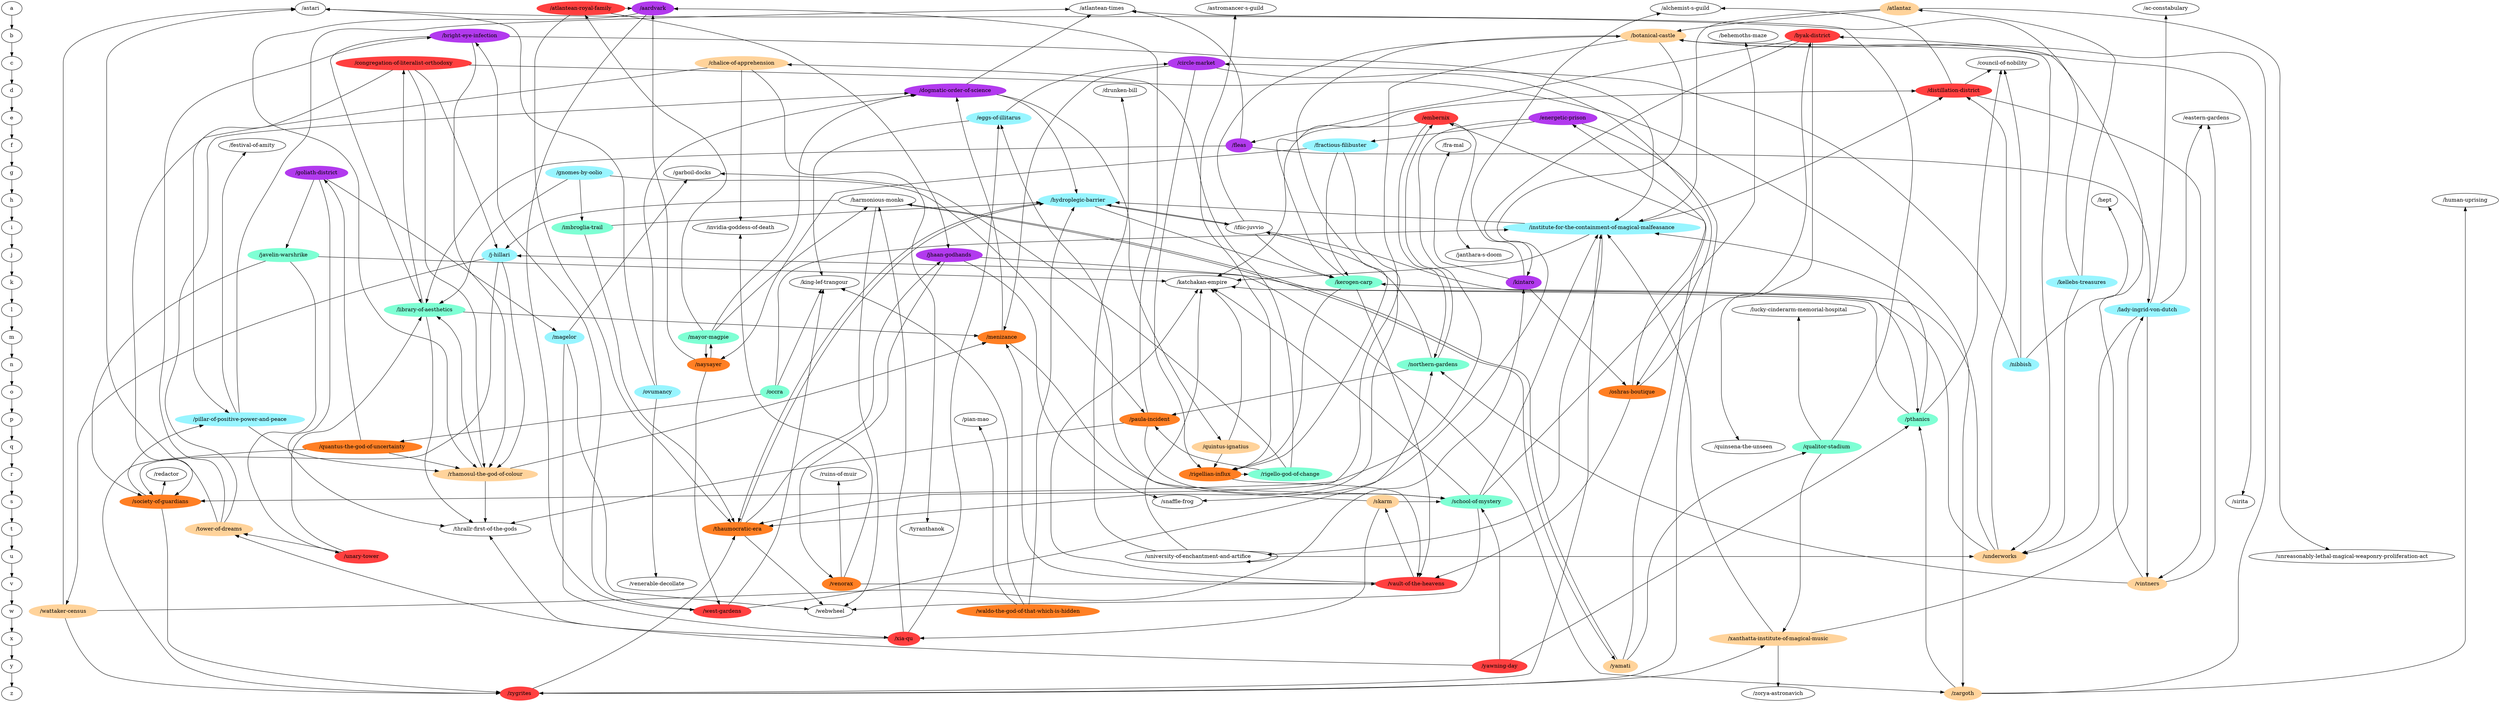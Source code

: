 digraph G {
a->b->c->d->e->f->g->h->i->j->k->l->m->n->o->p->q->r->s->t->u->v->w->x->y->z;
{ rank=same;
a;
"/atlantean-times";
"/atlantaz" [color=burlywood1,style=filled];
"/ac-constabulary";
"/astari";
"/astromancer-s-guild";
"/atlantean-royal-family" [color=brown1,style=filled];
"/alchemist-s-guild";
"/aardvark" [color=darkorchid2,style=filled];
}
{ rank=same;
b;
"/botanical-castle" [color=burlywood1,style=filled];
"/bright-eye-infection" [color=darkorchid2,style=filled];
"/behemoths-maze";
"/byak-district" [color=brown1,style=filled];
}
{ rank=same;
c;
"/chalice-of-apprehension" [color=burlywood1,style=filled];
"/council-of-nobility";
"/congregation-of-literalist-orthodoxy" [color=brown1,style=filled];
"/circle-market" [color=darkorchid2,style=filled];
}
{ rank=same;
d;
"/distillation-district" [color=brown1,style=filled];
"/drunken-bill";
"/dogmatic-order-of-science" [color=darkorchid2,style=filled];
}
{ rank=same;
e;
"/energetic-prison" [color=darkorchid2,style=filled];
"/eggs-of-illitarus" [color=cadetblue1,style=filled];
"/eastern-gardens";
"/embernix" [color=brown1,style=filled];
}
{ rank=same;
f;
"/fra-mal";
"/fleas" [color=darkorchid2,style=filled];
"/fractious-filibuster" [color=cadetblue1,style=filled];
"/festival-of-amity";
}
{ rank=same;
g;
"/goliath-district" [color=darkorchid2,style=filled];
"/garboil-docks";
"/gnomes-by-oolio" [color=cadetblue1,style=filled];
}
{ rank=same;
h;
"/harmonious-monks";
"/hept";
"/human-uprising";
"/hydroplegic-barrier" [color=cadetblue1,style=filled];
}
{ rank=same;
i;
"/institute-for-the-containment-of-magical-malfeasance" [color=cadetblue1,style=filled];
"/imbroglia-trail" [color=aquamarine,style=filled];
"/ifiic-juvvio";
"/invidia-goddess-of-death";
}
{ rank=same;
j;
"/j-hillari" [color=cadetblue1,style=filled];
"/javelin-warshrike" [color=aquamarine,style=filled];
"/janthara-s-doom";
"/jhaan-godhands" [color=darkorchid2,style=filled];
}
{ rank=same;
k;
"/kerogen-carp" [color=aquamarine,style=filled];
"/kintaro" [color=darkorchid2,style=filled];
"/king-lef-trangour";
"/kellebs-treasures" [color=cadetblue1,style=filled];
"/katchakan-empire";
}
{ rank=same;
l;
"/lady-ingrid-von-dutch" [color=cadetblue1,style=filled];
"/lucky-cinderarm-memorial-hospital";
"/library-of-aesthetics" [color=aquamarine,style=filled];
}
{ rank=same;
m;
"/mayor-magpie" [color=aquamarine,style=filled];
"/menizance" [color=chocolate1,style=filled];
"/magelor" [color=cadetblue1,style=filled];
}
{ rank=same;
n;
"/nibbish" [color=cadetblue1,style=filled];
"/naysayer" [color=chocolate1,style=filled];
"/northern-gardens" [color=aquamarine,style=filled];
}
{ rank=same;
o;
"/occra" [color=aquamarine,style=filled];
"/ovumancy" [color=cadetblue1,style=filled];
"/oshras-boutique" [color=chocolate1,style=filled];
}
{ rank=same;
p;
"/pian-mao";
"/paula-incident" [color=chocolate1,style=filled];
"/pillar-of-positive-power-and-peace" [color=cadetblue1,style=filled];
"/pthanics" [color=aquamarine,style=filled];
}
{ rank=same;
q;
"/quinsena-the-unseen";
"/quantus-the-god-of-uncertainty" [color=chocolate1,style=filled];
"/quintus-ignatius" [color=burlywood1,style=filled];
"/qualitor-stadium" [color=aquamarine,style=filled];
}
{ rank=same;
r;
"/redactor";
"/rhamosul-the-god-of-colour" [color=burlywood1,style=filled];
"/rigello-god-of-change" [color=aquamarine,style=filled];
"/rigellian-influx" [color=chocolate1,style=filled];
"/ruins-of-muir";
}
{ rank=same;
s;
"/sirita";
"/snaffle-frog";
"/skarm" [color=burlywood1,style=filled];
"/school-of-mystery" [color=aquamarine,style=filled];
"/society-of-guardians" [color=chocolate1,style=filled];
}
{ rank=same;
t;
"/tyranthanok";
"/thrallr-first-of-the-gods";
"/thaumocratic-era" [color=chocolate1,style=filled];
"/tower-of-dreams" [color=burlywood1,style=filled];
}
{ rank=same;
u;
"/underworks" [color=burlywood1,style=filled];
"/unary-tower" [color=brown1,style=filled];
"/unreasonably-lethal-magical-weaponry-proliferation-act";
"/university-of-enchantment-and-artifice";
}
{ rank=same;
v;
"/venerable-decollate";
"/venorax" [color=chocolate1,style=filled];
"/vault-of-the-heavens" [color=brown1,style=filled];
"/vintners" [color=burlywood1,style=filled];
}
{ rank=same;
w;
"/waldo-the-god-of-that-which-is-hidden" [color=chocolate1,style=filled];
"/wattaker-census" [color=burlywood1,style=filled];
"/west-gardens" [color=brown1,style=filled];
"/webwheel";
}
{ rank=same;
x;
"/xanthatta-institute-of-magical-music" [color=burlywood1,style=filled];
"/xia-qu" [color=brown1,style=filled];
}
{ rank=same;
y;
"/yamati" [color=burlywood1,style=filled];
"/yawning-day" [color=brown1,style=filled];
}
{ rank=same;
z;
"/zorya-astronavich";
"/zargoth" [color=burlywood1,style=filled];
"/zygrites" [color=brown1,style=filled];
}
"/botanical-castle" -> "/sirita";
"/botanical-castle" -> "/underworks";
"/botanical-castle" -> "/snaffle-frog";
"/botanical-castle" -> "/thaumocratic-era";
"/botanical-castle" -> "/rigellian-influx";
"/occra" -> "/institute-for-the-containment-of-magical-malfeasance";
"/occra" -> "/king-lef-trangour";
"/occra" -> "/quantus-the-god-of-uncertainty";
"/underworks" -> "/j-hillari";
"/underworks" -> "/kerogen-carp";
"/underworks" -> "/distillation-district";
"/institute-for-the-containment-of-magical-malfeasance" -> "/distillation-district";
"/institute-for-the-containment-of-magical-malfeasance" -> "/hydroplegic-barrier";
"/institute-for-the-containment-of-magical-malfeasance" -> "/university-of-enchantment-and-artifice";
"/institute-for-the-containment-of-magical-malfeasance" -> "/katchakan-empire";
"/j-hillari" -> "/rhamosul-the-god-of-colour";
"/j-hillari" -> "/wattaker-census";
"/j-hillari" -> "/society-of-guardians";
"/waldo-the-god-of-that-which-is-hidden" -> "/pian-mao";
"/waldo-the-god-of-that-which-is-hidden" -> "/king-lef-trangour";
"/waldo-the-god-of-that-which-is-hidden" -> "/hydroplegic-barrier";
"/chalice-of-apprehension" -> "/tyranthanok";
"/chalice-of-apprehension" -> "/society-of-guardians";
"/chalice-of-apprehension" -> "/invidia-goddess-of-death";
"/harmonious-monks" -> "/j-hillari";
"/harmonious-monks" -> "/yamati";
"/harmonious-monks" -> "/webwheel";
"/unary-tower" -> "/tower-of-dreams";
"/unary-tower" -> "/library-of-aesthetics";
"/nibbish" -> "/hept";
"/nibbish" -> "/council-of-nobility";
"/nibbish" -> "/circle-market";
"/kerogen-carp" -> "/distillation-district";
"/kerogen-carp" -> "/vault-of-the-heavens";
"/kerogen-carp" -> "/rigellian-influx";
"/goliath-district" -> "/thrallr-first-of-the-gods";
"/goliath-district" -> "/javelin-warshrike";
"/goliath-district" -> "/magelor";
"/skarm" -> "/school-of-mystery";
"/skarm" -> "/eggs-of-illitarus";
"/skarm" -> "/xia-qu";
"/zargoth" -> "/botanical-castle";
"/zargoth" -> "/human-uprising";
"/zargoth" -> "/pthanics";
"/kintaro" -> "/fra-mal";
"/kintaro" -> "/oshras-boutique";
"/kintaro" -> "/alchemist-s-guild";
"/energetic-prison" -> "/society-of-guardians";
"/energetic-prison" -> "/zygrites";
"/energetic-prison" -> "/fractious-filibuster";
"/javelin-warshrike" -> "/unary-tower";
"/javelin-warshrike" -> "/society-of-guardians";
"/javelin-warshrike" -> "/katchakan-empire";
"/school-of-mystery" -> "/institute-for-the-containment-of-magical-malfeasance";
"/school-of-mystery" -> "/behemoths-maze";
"/school-of-mystery" -> "/webwheel";
"/school-of-mystery" -> "/katchakan-empire";
"/imbroglia-trail" -> "/thaumocratic-era";
"/imbroglia-trail" -> "/hydroplegic-barrier";
"/rhamosul-the-god-of-colour" -> "/thrallr-first-of-the-gods";
"/rhamosul-the-god-of-colour" -> "/library-of-aesthetics";
"/rhamosul-the-god-of-colour" -> "/menizance";
"/ovumancy" -> "/venerable-decollate";
"/ovumancy" -> "/astari";
"/ovumancy" -> "/dogmatic-order-of-science";
"/eggs-of-illitarus" -> "/king-lef-trangour";
"/eggs-of-illitarus" -> "/circle-market";
"/quantus-the-god-of-uncertainty" -> "/goliath-district";
"/quantus-the-god-of-uncertainty" -> "/rhamosul-the-god-of-colour";
"/quantus-the-god-of-uncertainty" -> "/zygrites";
"/venorax" -> "/vault-of-the-heavens";
"/venorax" -> "/ruins-of-muir";
"/venorax" -> "/invidia-goddess-of-death";
"/distillation-district" -> "/vintners";
"/distillation-district" -> "/council-of-nobility";
"/distillation-district" -> "/alchemist-s-guild";
"/wattaker-census" -> "/kintaro";
"/wattaker-census" -> "/astari";
"/wattaker-census" -> "/zygrites";
"/kellebs-treasures" -> "/underworks";
"/kellebs-treasures" -> "/atlantaz";
"/kellebs-treasures" -> "/astari";
"/paula-incident" -> "/thrallr-first-of-the-gods";
"/paula-incident" -> "/school-of-mystery";
"/paula-incident" -> "/aardvark";
"/naysayer" -> "/west-gardens";
"/naysayer" -> "/mayor-magpie";
"/naysayer" -> "/aardvark";
"/lady-ingrid-von-dutch" -> "/underworks";
"/lady-ingrid-von-dutch" -> "/vintners";
"/lady-ingrid-von-dutch" -> "/ac-constabulary";
"/lady-ingrid-von-dutch" -> "/eastern-gardens";
"/ifiic-juvvio" -> "/botanical-castle";
"/ifiic-juvvio" -> "/kerogen-carp";
"/ifiic-juvvio" -> "/pthanics";
"/ifiic-juvvio" -> "/hydroplegic-barrier";
"/northern-gardens" -> "/paula-incident";
"/northern-gardens" -> "/ifiic-juvvio";
"/northern-gardens" -> "/embernix";
"/quintus-ignatius" -> "/rigellian-influx";
"/quintus-ignatius" -> "/katchakan-empire";
"/bright-eye-infection" -> "/institute-for-the-containment-of-magical-malfeasance";
"/bright-eye-infection" -> "/rhamosul-the-god-of-colour";
"/bright-eye-infection" -> "/library-of-aesthetics";
"/society-of-guardians" -> "/redactor";
"/society-of-guardians" -> "/pillar-of-positive-power-and-peace";
"/society-of-guardians" -> "/zygrites";
"/byak-district" -> "/kintaro";
"/byak-district" -> "/quinsena-the-unseen";
"/byak-district" -> "/fleas";
"/xanthatta-institute-of-magical-music" -> "/institute-for-the-containment-of-magical-malfeasance";
"/xanthatta-institute-of-magical-music" -> "/zorya-astronavich";
"/xanthatta-institute-of-magical-music" -> "/lady-ingrid-von-dutch";
"/vault-of-the-heavens" -> "/skarm";
"/vault-of-the-heavens" -> "/menizance";
"/vault-of-the-heavens" -> "/katchakan-empire";
"/jhaan-godhands" -> "/snaffle-frog";
"/jhaan-godhands" -> "/zargoth";
"/jhaan-godhands" -> "/venorax";
"/atlantaz" -> "/botanical-castle";
"/atlantaz" -> "/institute-for-the-containment-of-magical-malfeasance";
"/atlantaz" -> "/unreasonably-lethal-magical-weaponry-proliferation-act";
"/west-gardens" -> "/king-lef-trangour";
"/west-gardens" -> "/northern-gardens";
"/west-gardens" -> "/bright-eye-infection";
"/vintners" -> "/northern-gardens";
"/vintners" -> "/byak-district";
"/vintners" -> "/eastern-gardens";
"/xia-qu" -> "/thrallr-first-of-the-gods";
"/xia-qu" -> "/harmonious-monks";
"/xia-qu" -> "/eggs-of-illitarus";
"/thaumocratic-era" -> "/jhaan-godhands";
"/thaumocratic-era" -> "/hydroplegic-barrier";
"/thaumocratic-era" -> "/webwheel";
"/pillar-of-positive-power-and-peace" -> "/atlantean-times";
"/pillar-of-positive-power-and-peace" -> "/rhamosul-the-god-of-colour";
"/pillar-of-positive-power-and-peace" -> "/festival-of-amity";
"/mayor-magpie" -> "/harmonious-monks";
"/mayor-magpie" -> "/naysayer";
"/mayor-magpie" -> "/atlantean-royal-family";
"/mayor-magpie" -> "/dogmatic-order-of-science";
"/yamati" -> "/harmonious-monks";
"/yamati" -> "/embernix";
"/yamati" -> "/qualitor-stadium";
"/yawning-day" -> "/school-of-mystery";
"/yawning-day" -> "/tower-of-dreams";
"/yawning-day" -> "/pthanics";
"/tower-of-dreams" -> "/bright-eye-infection";
"/tower-of-dreams" -> "/astari";
"/tower-of-dreams" -> "/dogmatic-order-of-science";
"/zygrites" -> "/institute-for-the-containment-of-magical-malfeasance";
"/zygrites" -> "/xanthatta-institute-of-magical-music";
"/zygrites" -> "/thaumocratic-era";
"/atlantean-royal-family" -> "/jhaan-godhands";
"/atlantean-royal-family" -> "/thaumocratic-era";
"/atlantean-royal-family" -> "/aardvark";
"/oshras-boutique" -> "/energetic-prison";
"/oshras-boutique" -> "/byak-district";
"/oshras-boutique" -> "/vault-of-the-heavens";
"/fleas" -> "/atlantean-times";
"/fleas" -> "/lady-ingrid-von-dutch";
"/fleas" -> "/library-of-aesthetics";
"/rigello-god-of-change" -> "/chalice-of-apprehension";
"/rigello-god-of-change" -> "/paula-incident";
"/rigello-god-of-change" -> "/garboil-docks";
"/pthanics" -> "/institute-for-the-containment-of-magical-malfeasance";
"/pthanics" -> "/council-of-nobility";
"/pthanics" -> "/katchakan-empire";
"/embernix" -> "/janthara-s-doom";
"/embernix" -> "/northern-gardens";
"/embernix" -> "/katchakan-empire";
"/dogmatic-order-of-science" -> "/atlantean-times";
"/dogmatic-order-of-science" -> "/quintus-ignatius";
"/dogmatic-order-of-science" -> "/hydroplegic-barrier";
"/congregation-of-literalist-orthodoxy" -> "/j-hillari";
"/congregation-of-literalist-orthodoxy" -> "/zargoth";
"/congregation-of-literalist-orthodoxy" -> "/rhamosul-the-god-of-colour";
"/congregation-of-literalist-orthodoxy" -> "/pillar-of-positive-power-and-peace";
"/rigellian-influx" -> "/vault-of-the-heavens";
"/rigellian-influx" -> "/astromancer-s-guild";
"/rigellian-influx" -> "/rigello-god-of-change";
"/fractious-filibuster" -> "/kerogen-carp";
"/fractious-filibuster" -> "/naysayer";
"/fractious-filibuster" -> "/thaumocratic-era";
"/hydroplegic-barrier" -> "/kerogen-carp";
"/hydroplegic-barrier" -> "/ifiic-juvvio";
"/hydroplegic-barrier" -> "/thaumocratic-era";
"/gnomes-by-oolio" -> "/imbroglia-trail";
"/gnomes-by-oolio" -> "/paula-incident";
"/gnomes-by-oolio" -> "/library-of-aesthetics";
"/library-of-aesthetics" -> "/thrallr-first-of-the-gods";
"/library-of-aesthetics" -> "/congregation-of-literalist-orthodoxy";
"/library-of-aesthetics" -> "/menizance";
"/circle-market" -> "/oshras-boutique";
"/circle-market" -> "/rigellian-influx";
"/circle-market" -> "/menizance";
"/menizance" -> "/school-of-mystery";
"/menizance" -> "/dogmatic-order-of-science";
"/qualitor-stadium" -> "/atlantean-times";
"/qualitor-stadium" -> "/xanthatta-institute-of-magical-music";
"/qualitor-stadium" -> "/lucky-cinderarm-memorial-hospital";
"/magelor" -> "/xia-qu";
"/magelor" -> "/garboil-docks";
"/magelor" -> "/webwheel";
"/university-of-enchantment-and-artifice" -> "/underworks";
"/university-of-enchantment-and-artifice" -> "/drunken-bill";
"/university-of-enchantment-and-artifice" -> "/university-of-enchantment-and-artifice";
"/university-of-enchantment-and-artifice" -> "/katchakan-empire";
"/aardvark" -> "/rhamosul-the-god-of-colour";
"/aardvark" -> "/west-gardens";
}
